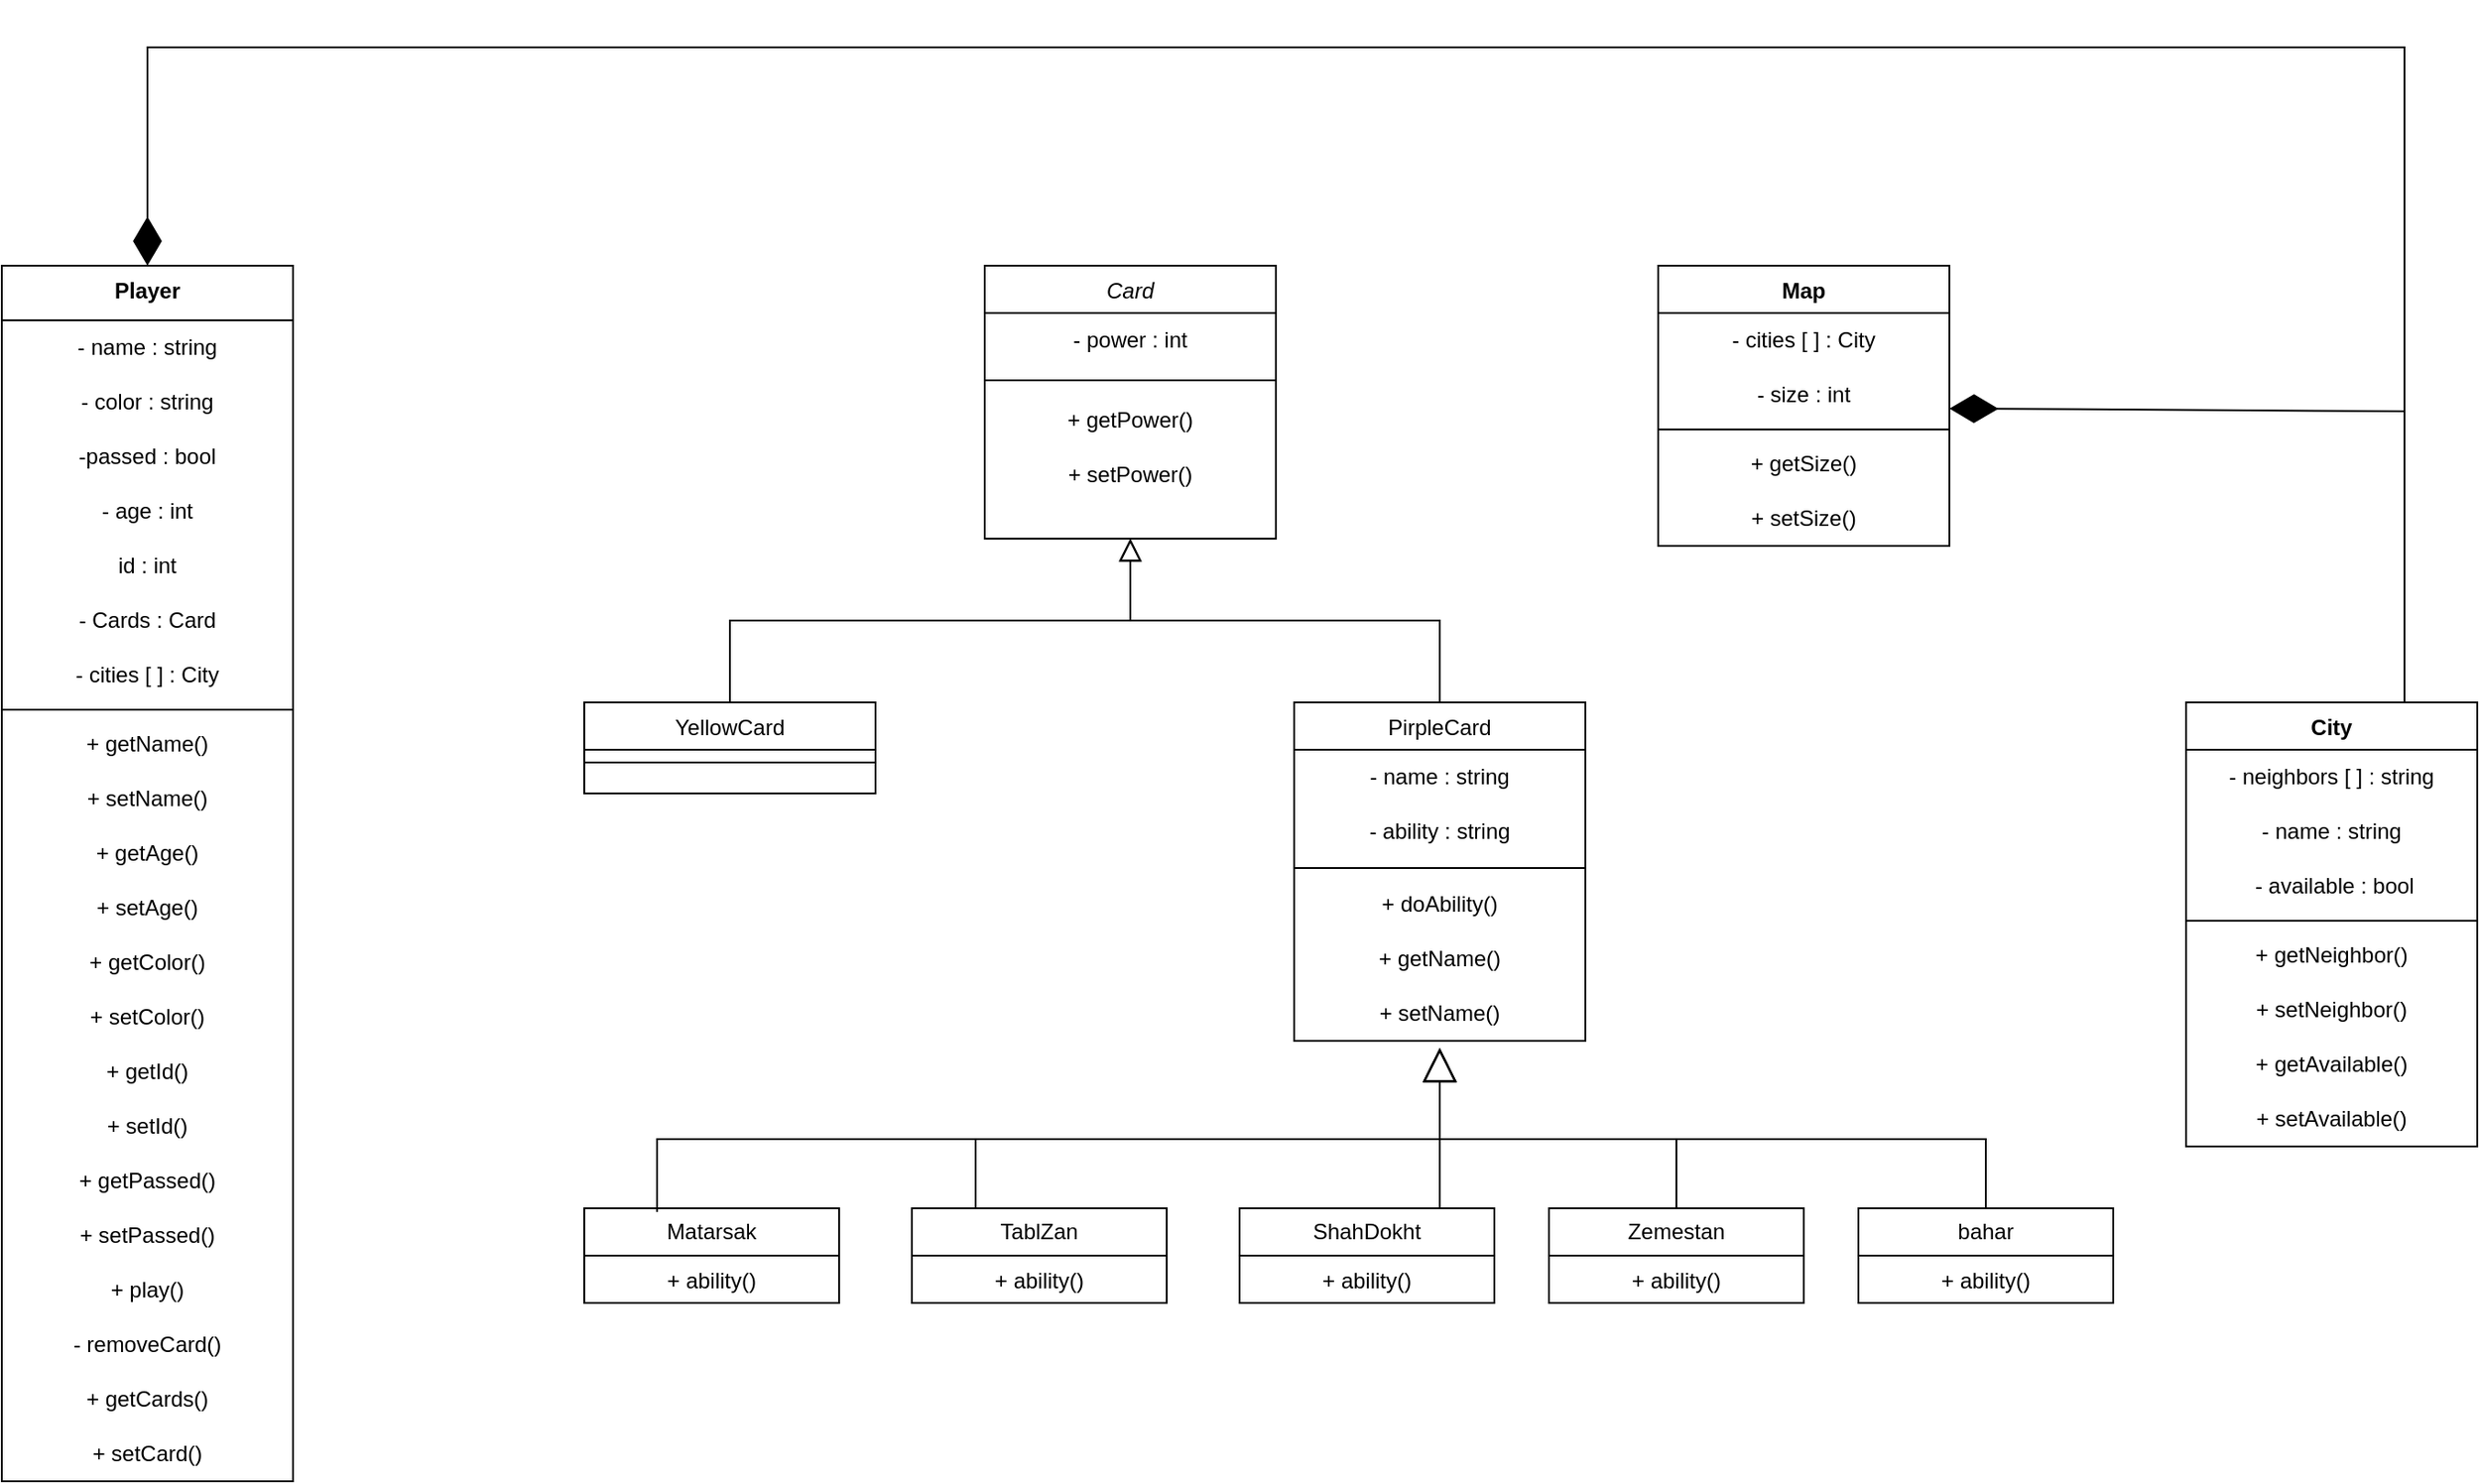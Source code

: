<mxfile version="24.4.4" type="device">
  <diagram id="C5RBs43oDa-KdzZeNtuy" name="Page-1">
    <mxGraphModel dx="1877" dy="1691" grid="1" gridSize="10" guides="1" tooltips="1" connect="1" arrows="1" fold="1" page="1" pageScale="1" pageWidth="827" pageHeight="1169" math="0" shadow="0">
      <root>
        <mxCell id="WIyWlLk6GJQsqaUBKTNV-0" />
        <mxCell id="WIyWlLk6GJQsqaUBKTNV-1" parent="WIyWlLk6GJQsqaUBKTNV-0" />
        <mxCell id="zkfFHV4jXpPFQw0GAbJ--0" value="Card" style="swimlane;fontStyle=2;align=center;verticalAlign=top;childLayout=stackLayout;horizontal=1;startSize=26;horizontalStack=0;resizeParent=1;resizeLast=0;collapsible=1;marginBottom=0;rounded=0;shadow=0;strokeWidth=1;" parent="WIyWlLk6GJQsqaUBKTNV-1" vertex="1">
          <mxGeometry x="220" y="120" width="160" height="150" as="geometry">
            <mxRectangle x="230" y="140" width="160" height="26" as="alternateBounds" />
          </mxGeometry>
        </mxCell>
        <mxCell id="Y98AIQA9uZ3q5bvzrObx-6" value="- power : int" style="text;strokeColor=none;align=center;fillColor=none;html=1;verticalAlign=middle;whiteSpace=wrap;rounded=0;" parent="zkfFHV4jXpPFQw0GAbJ--0" vertex="1">
          <mxGeometry y="26" width="160" height="30" as="geometry" />
        </mxCell>
        <mxCell id="zkfFHV4jXpPFQw0GAbJ--4" value="" style="line;html=1;strokeWidth=1;align=left;verticalAlign=middle;spacingTop=-1;spacingLeft=3;spacingRight=3;rotatable=0;labelPosition=right;points=[];portConstraint=eastwest;" parent="zkfFHV4jXpPFQw0GAbJ--0" vertex="1">
          <mxGeometry y="56" width="160" height="14" as="geometry" />
        </mxCell>
        <mxCell id="Y98AIQA9uZ3q5bvzrObx-7" value="+ getPower()" style="text;strokeColor=none;align=center;fillColor=none;html=1;verticalAlign=middle;whiteSpace=wrap;rounded=0;" parent="zkfFHV4jXpPFQw0GAbJ--0" vertex="1">
          <mxGeometry y="70" width="160" height="30" as="geometry" />
        </mxCell>
        <mxCell id="Y98AIQA9uZ3q5bvzrObx-5" value="+ setPower()" style="text;strokeColor=none;align=center;fillColor=none;html=1;verticalAlign=middle;whiteSpace=wrap;rounded=0;" parent="zkfFHV4jXpPFQw0GAbJ--0" vertex="1">
          <mxGeometry y="100" width="160" height="30" as="geometry" />
        </mxCell>
        <mxCell id="zkfFHV4jXpPFQw0GAbJ--6" value="YellowCard" style="swimlane;fontStyle=0;align=center;verticalAlign=top;childLayout=stackLayout;horizontal=1;startSize=26;horizontalStack=0;resizeParent=1;resizeLast=0;collapsible=1;marginBottom=0;rounded=0;shadow=0;strokeWidth=1;" parent="WIyWlLk6GJQsqaUBKTNV-1" vertex="1">
          <mxGeometry y="360" width="160" height="50" as="geometry">
            <mxRectangle x="130" y="380" width="160" height="26" as="alternateBounds" />
          </mxGeometry>
        </mxCell>
        <mxCell id="zkfFHV4jXpPFQw0GAbJ--9" value="" style="line;html=1;strokeWidth=1;align=left;verticalAlign=middle;spacingTop=-1;spacingLeft=3;spacingRight=3;rotatable=0;labelPosition=right;points=[];portConstraint=eastwest;" parent="zkfFHV4jXpPFQw0GAbJ--6" vertex="1">
          <mxGeometry y="26" width="160" height="14" as="geometry" />
        </mxCell>
        <mxCell id="zkfFHV4jXpPFQw0GAbJ--12" value="" style="endArrow=block;endSize=10;endFill=0;shadow=0;strokeWidth=1;rounded=0;curved=0;edgeStyle=elbowEdgeStyle;elbow=vertical;" parent="WIyWlLk6GJQsqaUBKTNV-1" source="zkfFHV4jXpPFQw0GAbJ--6" target="zkfFHV4jXpPFQw0GAbJ--0" edge="1">
          <mxGeometry width="160" relative="1" as="geometry">
            <mxPoint x="200" y="203" as="sourcePoint" />
            <mxPoint x="200" y="203" as="targetPoint" />
          </mxGeometry>
        </mxCell>
        <mxCell id="zkfFHV4jXpPFQw0GAbJ--13" value="PirpleCard" style="swimlane;fontStyle=0;align=center;verticalAlign=top;childLayout=stackLayout;horizontal=1;startSize=26;horizontalStack=0;resizeParent=1;resizeLast=0;collapsible=1;marginBottom=0;rounded=0;shadow=0;strokeWidth=1;" parent="WIyWlLk6GJQsqaUBKTNV-1" vertex="1">
          <mxGeometry x="390" y="360" width="160" height="186" as="geometry">
            <mxRectangle x="340" y="380" width="170" height="26" as="alternateBounds" />
          </mxGeometry>
        </mxCell>
        <mxCell id="Y98AIQA9uZ3q5bvzrObx-9" value="- name : string" style="text;strokeColor=none;align=center;fillColor=none;html=1;verticalAlign=middle;whiteSpace=wrap;rounded=0;" parent="zkfFHV4jXpPFQw0GAbJ--13" vertex="1">
          <mxGeometry y="26" width="160" height="30" as="geometry" />
        </mxCell>
        <mxCell id="Y98AIQA9uZ3q5bvzrObx-0" value="- ability : string" style="text;strokeColor=none;align=center;fillColor=none;html=1;verticalAlign=middle;whiteSpace=wrap;rounded=0;" parent="zkfFHV4jXpPFQw0GAbJ--13" vertex="1">
          <mxGeometry y="56" width="160" height="30" as="geometry" />
        </mxCell>
        <mxCell id="zkfFHV4jXpPFQw0GAbJ--15" value="" style="line;html=1;strokeWidth=1;align=left;verticalAlign=middle;spacingTop=-1;spacingLeft=3;spacingRight=3;rotatable=0;labelPosition=right;points=[];portConstraint=eastwest;" parent="zkfFHV4jXpPFQw0GAbJ--13" vertex="1">
          <mxGeometry y="86" width="160" height="10" as="geometry" />
        </mxCell>
        <mxCell id="Y98AIQA9uZ3q5bvzrObx-8" value="+ doAbility()" style="text;strokeColor=none;align=center;fillColor=none;html=1;verticalAlign=middle;whiteSpace=wrap;rounded=0;" parent="zkfFHV4jXpPFQw0GAbJ--13" vertex="1">
          <mxGeometry y="96" width="160" height="30" as="geometry" />
        </mxCell>
        <mxCell id="Y98AIQA9uZ3q5bvzrObx-30" value="+ getName()" style="text;strokeColor=none;align=center;fillColor=none;html=1;verticalAlign=middle;whiteSpace=wrap;rounded=0;" parent="zkfFHV4jXpPFQw0GAbJ--13" vertex="1">
          <mxGeometry y="126" width="160" height="30" as="geometry" />
        </mxCell>
        <mxCell id="Y98AIQA9uZ3q5bvzrObx-31" value="+ setName()" style="text;strokeColor=none;align=center;fillColor=none;html=1;verticalAlign=middle;whiteSpace=wrap;rounded=0;" parent="zkfFHV4jXpPFQw0GAbJ--13" vertex="1">
          <mxGeometry y="156" width="160" height="30" as="geometry" />
        </mxCell>
        <mxCell id="zkfFHV4jXpPFQw0GAbJ--16" value="" style="endArrow=block;endSize=10;endFill=0;shadow=0;strokeWidth=1;rounded=0;curved=0;edgeStyle=elbowEdgeStyle;elbow=vertical;" parent="WIyWlLk6GJQsqaUBKTNV-1" source="zkfFHV4jXpPFQw0GAbJ--13" target="zkfFHV4jXpPFQw0GAbJ--0" edge="1">
          <mxGeometry width="160" relative="1" as="geometry">
            <mxPoint x="210" y="373" as="sourcePoint" />
            <mxPoint x="310" y="271" as="targetPoint" />
          </mxGeometry>
        </mxCell>
        <mxCell id="Y98AIQA9uZ3q5bvzrObx-14" value="Map" style="swimlane;fontStyle=1;align=center;verticalAlign=top;childLayout=stackLayout;horizontal=1;startSize=26;horizontalStack=0;resizeParent=1;resizeParentMax=0;resizeLast=0;collapsible=1;marginBottom=0;whiteSpace=wrap;html=1;" parent="WIyWlLk6GJQsqaUBKTNV-1" vertex="1">
          <mxGeometry x="590" y="120" width="160" height="154" as="geometry" />
        </mxCell>
        <mxCell id="Y98AIQA9uZ3q5bvzrObx-18" value="- cities [ ] : City" style="text;strokeColor=none;align=center;fillColor=none;html=1;verticalAlign=middle;whiteSpace=wrap;rounded=0;" parent="Y98AIQA9uZ3q5bvzrObx-14" vertex="1">
          <mxGeometry y="26" width="160" height="30" as="geometry" />
        </mxCell>
        <mxCell id="Y98AIQA9uZ3q5bvzrObx-19" value="- size : int" style="text;strokeColor=none;align=center;fillColor=none;html=1;verticalAlign=middle;whiteSpace=wrap;rounded=0;" parent="Y98AIQA9uZ3q5bvzrObx-14" vertex="1">
          <mxGeometry y="56" width="160" height="30" as="geometry" />
        </mxCell>
        <mxCell id="Y98AIQA9uZ3q5bvzrObx-16" value="" style="line;strokeWidth=1;fillColor=none;align=left;verticalAlign=middle;spacingTop=-1;spacingLeft=3;spacingRight=3;rotatable=0;labelPosition=right;points=[];portConstraint=eastwest;strokeColor=inherit;" parent="Y98AIQA9uZ3q5bvzrObx-14" vertex="1">
          <mxGeometry y="86" width="160" height="8" as="geometry" />
        </mxCell>
        <mxCell id="Y98AIQA9uZ3q5bvzrObx-20" value="+ getSize()" style="text;strokeColor=none;align=center;fillColor=none;html=1;verticalAlign=middle;whiteSpace=wrap;rounded=0;" parent="Y98AIQA9uZ3q5bvzrObx-14" vertex="1">
          <mxGeometry y="94" width="160" height="30" as="geometry" />
        </mxCell>
        <mxCell id="Y98AIQA9uZ3q5bvzrObx-21" value="+ setSize()" style="text;strokeColor=none;align=center;fillColor=none;html=1;verticalAlign=middle;whiteSpace=wrap;rounded=0;" parent="Y98AIQA9uZ3q5bvzrObx-14" vertex="1">
          <mxGeometry y="124" width="160" height="30" as="geometry" />
        </mxCell>
        <mxCell id="Y98AIQA9uZ3q5bvzrObx-26" value="Player" style="swimlane;fontStyle=1;align=center;verticalAlign=top;childLayout=stackLayout;horizontal=1;startSize=30;horizontalStack=0;resizeParent=1;resizeParentMax=0;resizeLast=0;collapsible=1;marginBottom=0;whiteSpace=wrap;html=1;" parent="WIyWlLk6GJQsqaUBKTNV-1" vertex="1">
          <mxGeometry x="-320" y="120" width="160" height="668" as="geometry" />
        </mxCell>
        <mxCell id="Y98AIQA9uZ3q5bvzrObx-48" value="- name : string" style="text;strokeColor=none;align=center;fillColor=none;html=1;verticalAlign=middle;whiteSpace=wrap;rounded=0;" parent="Y98AIQA9uZ3q5bvzrObx-26" vertex="1">
          <mxGeometry y="30" width="160" height="30" as="geometry" />
        </mxCell>
        <mxCell id="Y98AIQA9uZ3q5bvzrObx-49" value="- color : string" style="text;strokeColor=none;align=center;fillColor=none;html=1;verticalAlign=middle;whiteSpace=wrap;rounded=0;" parent="Y98AIQA9uZ3q5bvzrObx-26" vertex="1">
          <mxGeometry y="60" width="160" height="30" as="geometry" />
        </mxCell>
        <mxCell id="Y98AIQA9uZ3q5bvzrObx-50" value="-passed : bool" style="text;strokeColor=none;align=center;fillColor=none;html=1;verticalAlign=middle;whiteSpace=wrap;rounded=0;" parent="Y98AIQA9uZ3q5bvzrObx-26" vertex="1">
          <mxGeometry y="90" width="160" height="30" as="geometry" />
        </mxCell>
        <mxCell id="Y98AIQA9uZ3q5bvzrObx-51" value="- age : int" style="text;strokeColor=none;align=center;fillColor=none;html=1;verticalAlign=middle;whiteSpace=wrap;rounded=0;" parent="Y98AIQA9uZ3q5bvzrObx-26" vertex="1">
          <mxGeometry y="120" width="160" height="30" as="geometry" />
        </mxCell>
        <mxCell id="Y98AIQA9uZ3q5bvzrObx-52" value="id : int" style="text;strokeColor=none;align=center;fillColor=none;html=1;verticalAlign=middle;whiteSpace=wrap;rounded=0;" parent="Y98AIQA9uZ3q5bvzrObx-26" vertex="1">
          <mxGeometry y="150" width="160" height="30" as="geometry" />
        </mxCell>
        <mxCell id="Y98AIQA9uZ3q5bvzrObx-65" value="- Cards : Card" style="text;strokeColor=none;align=center;fillColor=none;html=1;verticalAlign=middle;whiteSpace=wrap;rounded=0;" parent="Y98AIQA9uZ3q5bvzrObx-26" vertex="1">
          <mxGeometry y="180" width="160" height="30" as="geometry" />
        </mxCell>
        <mxCell id="kwKwa-wbNNJrlp5Qnl6y-41" value="- cities [ ] : City" style="text;strokeColor=none;align=center;fillColor=none;html=1;verticalAlign=middle;whiteSpace=wrap;rounded=0;" vertex="1" parent="Y98AIQA9uZ3q5bvzrObx-26">
          <mxGeometry y="210" width="160" height="30" as="geometry" />
        </mxCell>
        <mxCell id="Y98AIQA9uZ3q5bvzrObx-28" value="" style="line;strokeWidth=1;fillColor=none;align=left;verticalAlign=middle;spacingTop=-1;spacingLeft=3;spacingRight=3;rotatable=0;labelPosition=right;points=[];portConstraint=eastwest;strokeColor=inherit;" parent="Y98AIQA9uZ3q5bvzrObx-26" vertex="1">
          <mxGeometry y="240" width="160" height="8" as="geometry" />
        </mxCell>
        <mxCell id="Y98AIQA9uZ3q5bvzrObx-53" value="+ getName()" style="text;strokeColor=none;align=center;fillColor=none;html=1;verticalAlign=middle;whiteSpace=wrap;rounded=0;" parent="Y98AIQA9uZ3q5bvzrObx-26" vertex="1">
          <mxGeometry y="248" width="160" height="30" as="geometry" />
        </mxCell>
        <mxCell id="Y98AIQA9uZ3q5bvzrObx-54" value="+ setName()" style="text;strokeColor=none;align=center;fillColor=none;html=1;verticalAlign=middle;whiteSpace=wrap;rounded=0;" parent="Y98AIQA9uZ3q5bvzrObx-26" vertex="1">
          <mxGeometry y="278" width="160" height="30" as="geometry" />
        </mxCell>
        <mxCell id="Y98AIQA9uZ3q5bvzrObx-55" value="+ getAge()" style="text;strokeColor=none;align=center;fillColor=none;html=1;verticalAlign=middle;whiteSpace=wrap;rounded=0;" parent="Y98AIQA9uZ3q5bvzrObx-26" vertex="1">
          <mxGeometry y="308" width="160" height="30" as="geometry" />
        </mxCell>
        <mxCell id="Y98AIQA9uZ3q5bvzrObx-56" value="+ setAge()" style="text;strokeColor=none;align=center;fillColor=none;html=1;verticalAlign=middle;whiteSpace=wrap;rounded=0;" parent="Y98AIQA9uZ3q5bvzrObx-26" vertex="1">
          <mxGeometry y="338" width="160" height="30" as="geometry" />
        </mxCell>
        <mxCell id="Y98AIQA9uZ3q5bvzrObx-57" value="+ getColor()" style="text;strokeColor=none;align=center;fillColor=none;html=1;verticalAlign=middle;whiteSpace=wrap;rounded=0;" parent="Y98AIQA9uZ3q5bvzrObx-26" vertex="1">
          <mxGeometry y="368" width="160" height="30" as="geometry" />
        </mxCell>
        <mxCell id="Y98AIQA9uZ3q5bvzrObx-58" value="+ setColor()" style="text;strokeColor=none;align=center;fillColor=none;html=1;verticalAlign=middle;whiteSpace=wrap;rounded=0;" parent="Y98AIQA9uZ3q5bvzrObx-26" vertex="1">
          <mxGeometry y="398" width="160" height="30" as="geometry" />
        </mxCell>
        <mxCell id="Y98AIQA9uZ3q5bvzrObx-59" value="+ getId()" style="text;strokeColor=none;align=center;fillColor=none;html=1;verticalAlign=middle;whiteSpace=wrap;rounded=0;" parent="Y98AIQA9uZ3q5bvzrObx-26" vertex="1">
          <mxGeometry y="428" width="160" height="30" as="geometry" />
        </mxCell>
        <mxCell id="Y98AIQA9uZ3q5bvzrObx-60" value="+ setId()" style="text;strokeColor=none;align=center;fillColor=none;html=1;verticalAlign=middle;whiteSpace=wrap;rounded=0;" parent="Y98AIQA9uZ3q5bvzrObx-26" vertex="1">
          <mxGeometry y="458" width="160" height="30" as="geometry" />
        </mxCell>
        <mxCell id="Y98AIQA9uZ3q5bvzrObx-61" value="+ getPassed()" style="text;strokeColor=none;align=center;fillColor=none;html=1;verticalAlign=middle;whiteSpace=wrap;rounded=0;" parent="Y98AIQA9uZ3q5bvzrObx-26" vertex="1">
          <mxGeometry y="488" width="160" height="30" as="geometry" />
        </mxCell>
        <mxCell id="Y98AIQA9uZ3q5bvzrObx-62" value="+ setPassed()" style="text;strokeColor=none;align=center;fillColor=none;html=1;verticalAlign=middle;whiteSpace=wrap;rounded=0;" parent="Y98AIQA9uZ3q5bvzrObx-26" vertex="1">
          <mxGeometry y="518" width="160" height="30" as="geometry" />
        </mxCell>
        <mxCell id="Y98AIQA9uZ3q5bvzrObx-63" value="+ play()" style="text;strokeColor=none;align=center;fillColor=none;html=1;verticalAlign=middle;whiteSpace=wrap;rounded=0;" parent="Y98AIQA9uZ3q5bvzrObx-26" vertex="1">
          <mxGeometry y="548" width="160" height="30" as="geometry" />
        </mxCell>
        <mxCell id="Y98AIQA9uZ3q5bvzrObx-66" value="- removeCard()" style="text;strokeColor=none;align=center;fillColor=none;html=1;verticalAlign=middle;whiteSpace=wrap;rounded=0;" parent="Y98AIQA9uZ3q5bvzrObx-26" vertex="1">
          <mxGeometry y="578" width="160" height="30" as="geometry" />
        </mxCell>
        <mxCell id="Y98AIQA9uZ3q5bvzrObx-67" value="+ getCards()" style="text;strokeColor=none;align=center;fillColor=none;html=1;verticalAlign=middle;whiteSpace=wrap;rounded=0;" parent="Y98AIQA9uZ3q5bvzrObx-26" vertex="1">
          <mxGeometry y="608" width="160" height="30" as="geometry" />
        </mxCell>
        <mxCell id="Y98AIQA9uZ3q5bvzrObx-68" value="+ setCard()" style="text;strokeColor=none;align=center;fillColor=none;html=1;verticalAlign=middle;whiteSpace=wrap;rounded=0;" parent="Y98AIQA9uZ3q5bvzrObx-26" vertex="1">
          <mxGeometry y="638" width="160" height="30" as="geometry" />
        </mxCell>
        <mxCell id="Y98AIQA9uZ3q5bvzrObx-32" value="City" style="swimlane;fontStyle=1;align=center;verticalAlign=top;childLayout=stackLayout;horizontal=1;startSize=26;horizontalStack=0;resizeParent=1;resizeParentMax=0;resizeLast=0;collapsible=1;marginBottom=0;whiteSpace=wrap;html=1;" parent="WIyWlLk6GJQsqaUBKTNV-1" vertex="1">
          <mxGeometry x="880" y="360" width="160" height="244" as="geometry" />
        </mxCell>
        <mxCell id="Y98AIQA9uZ3q5bvzrObx-37" value="- neighbors [ ] : string" style="text;strokeColor=none;align=center;fillColor=none;html=1;verticalAlign=middle;whiteSpace=wrap;rounded=0;" parent="Y98AIQA9uZ3q5bvzrObx-32" vertex="1">
          <mxGeometry y="26" width="160" height="30" as="geometry" />
        </mxCell>
        <mxCell id="Y98AIQA9uZ3q5bvzrObx-39" value="- name : string" style="text;strokeColor=none;align=center;fillColor=none;html=1;verticalAlign=middle;whiteSpace=wrap;rounded=0;" parent="Y98AIQA9uZ3q5bvzrObx-32" vertex="1">
          <mxGeometry y="56" width="160" height="30" as="geometry" />
        </mxCell>
        <mxCell id="Y98AIQA9uZ3q5bvzrObx-40" value="&amp;nbsp;- available : bool" style="text;strokeColor=none;align=center;fillColor=none;html=1;verticalAlign=middle;whiteSpace=wrap;rounded=0;" parent="Y98AIQA9uZ3q5bvzrObx-32" vertex="1">
          <mxGeometry y="86" width="160" height="30" as="geometry" />
        </mxCell>
        <mxCell id="Y98AIQA9uZ3q5bvzrObx-34" value="" style="line;strokeWidth=1;fillColor=none;align=left;verticalAlign=middle;spacingTop=-1;spacingLeft=3;spacingRight=3;rotatable=0;labelPosition=right;points=[];portConstraint=eastwest;strokeColor=inherit;" parent="Y98AIQA9uZ3q5bvzrObx-32" vertex="1">
          <mxGeometry y="116" width="160" height="8" as="geometry" />
        </mxCell>
        <mxCell id="Y98AIQA9uZ3q5bvzrObx-36" value="+ getNeighbor()" style="text;strokeColor=none;align=center;fillColor=none;html=1;verticalAlign=middle;whiteSpace=wrap;rounded=0;" parent="Y98AIQA9uZ3q5bvzrObx-32" vertex="1">
          <mxGeometry y="124" width="160" height="30" as="geometry" />
        </mxCell>
        <mxCell id="Y98AIQA9uZ3q5bvzrObx-38" value="+ setNeighbor()" style="text;strokeColor=none;align=center;fillColor=none;html=1;verticalAlign=middle;whiteSpace=wrap;rounded=0;" parent="Y98AIQA9uZ3q5bvzrObx-32" vertex="1">
          <mxGeometry y="154" width="160" height="30" as="geometry" />
        </mxCell>
        <mxCell id="Y98AIQA9uZ3q5bvzrObx-42" value="+ getAvailable()" style="text;strokeColor=none;align=center;fillColor=none;html=1;verticalAlign=middle;whiteSpace=wrap;rounded=0;" parent="Y98AIQA9uZ3q5bvzrObx-32" vertex="1">
          <mxGeometry y="184" width="160" height="30" as="geometry" />
        </mxCell>
        <mxCell id="Y98AIQA9uZ3q5bvzrObx-41" value="+ setAvailable()" style="text;strokeColor=none;align=center;fillColor=none;html=1;verticalAlign=middle;whiteSpace=wrap;rounded=0;" parent="Y98AIQA9uZ3q5bvzrObx-32" vertex="1">
          <mxGeometry y="214" width="160" height="30" as="geometry" />
        </mxCell>
        <mxCell id="Y98AIQA9uZ3q5bvzrObx-47" value="" style="endArrow=diamondThin;endFill=1;endSize=24;html=1;rounded=0;exitX=0.75;exitY=0;exitDx=0;exitDy=0;entryX=1;entryY=0.75;entryDx=0;entryDy=0;" parent="WIyWlLk6GJQsqaUBKTNV-1" source="Y98AIQA9uZ3q5bvzrObx-32" target="Y98AIQA9uZ3q5bvzrObx-19" edge="1">
          <mxGeometry width="160" relative="1" as="geometry">
            <mxPoint x="770" y="320" as="sourcePoint" />
            <mxPoint x="930" y="320" as="targetPoint" />
            <Array as="points">
              <mxPoint x="1000" y="200" />
            </Array>
          </mxGeometry>
        </mxCell>
        <mxCell id="kwKwa-wbNNJrlp5Qnl6y-21" value="TablZan" style="swimlane;fontStyle=0;childLayout=stackLayout;horizontal=1;startSize=26;fillColor=none;horizontalStack=0;resizeParent=1;resizeParentMax=0;resizeLast=0;collapsible=1;marginBottom=0;whiteSpace=wrap;html=1;" vertex="1" parent="WIyWlLk6GJQsqaUBKTNV-1">
          <mxGeometry x="180" y="638" width="140" height="52" as="geometry" />
        </mxCell>
        <mxCell id="kwKwa-wbNNJrlp5Qnl6y-22" value="+ ability()" style="text;strokeColor=none;fillColor=none;align=center;verticalAlign=top;spacingLeft=4;spacingRight=4;overflow=hidden;rotatable=0;points=[[0,0.5],[1,0.5]];portConstraint=eastwest;whiteSpace=wrap;html=1;" vertex="1" parent="kwKwa-wbNNJrlp5Qnl6y-21">
          <mxGeometry y="26" width="140" height="26" as="geometry" />
        </mxCell>
        <mxCell id="kwKwa-wbNNJrlp5Qnl6y-23" value="ShahDokht" style="swimlane;fontStyle=0;childLayout=stackLayout;horizontal=1;startSize=26;fillColor=none;horizontalStack=0;resizeParent=1;resizeParentMax=0;resizeLast=0;collapsible=1;marginBottom=0;whiteSpace=wrap;html=1;" vertex="1" parent="WIyWlLk6GJQsqaUBKTNV-1">
          <mxGeometry x="360" y="638" width="140" height="52" as="geometry" />
        </mxCell>
        <mxCell id="kwKwa-wbNNJrlp5Qnl6y-24" value="+ ability()" style="text;strokeColor=none;fillColor=none;align=center;verticalAlign=top;spacingLeft=4;spacingRight=4;overflow=hidden;rotatable=0;points=[[0,0.5],[1,0.5]];portConstraint=eastwest;whiteSpace=wrap;html=1;" vertex="1" parent="kwKwa-wbNNJrlp5Qnl6y-23">
          <mxGeometry y="26" width="140" height="26" as="geometry" />
        </mxCell>
        <mxCell id="kwKwa-wbNNJrlp5Qnl6y-25" value="Zemestan" style="swimlane;fontStyle=0;childLayout=stackLayout;horizontal=1;startSize=26;fillColor=none;horizontalStack=0;resizeParent=1;resizeParentMax=0;resizeLast=0;collapsible=1;marginBottom=0;whiteSpace=wrap;html=1;" vertex="1" parent="WIyWlLk6GJQsqaUBKTNV-1">
          <mxGeometry x="530" y="638" width="140" height="52" as="geometry" />
        </mxCell>
        <mxCell id="kwKwa-wbNNJrlp5Qnl6y-26" value="+ ability()" style="text;strokeColor=none;fillColor=none;align=center;verticalAlign=top;spacingLeft=4;spacingRight=4;overflow=hidden;rotatable=0;points=[[0,0.5],[1,0.5]];portConstraint=eastwest;whiteSpace=wrap;html=1;" vertex="1" parent="kwKwa-wbNNJrlp5Qnl6y-25">
          <mxGeometry y="26" width="140" height="26" as="geometry" />
        </mxCell>
        <mxCell id="kwKwa-wbNNJrlp5Qnl6y-27" value="Matarsak" style="swimlane;fontStyle=0;childLayout=stackLayout;horizontal=1;startSize=26;fillColor=none;horizontalStack=0;resizeParent=1;resizeParentMax=0;resizeLast=0;collapsible=1;marginBottom=0;whiteSpace=wrap;html=1;" vertex="1" parent="WIyWlLk6GJQsqaUBKTNV-1">
          <mxGeometry y="638" width="140" height="52" as="geometry" />
        </mxCell>
        <mxCell id="kwKwa-wbNNJrlp5Qnl6y-28" value="+ ability()" style="text;strokeColor=none;fillColor=none;align=center;verticalAlign=top;spacingLeft=4;spacingRight=4;overflow=hidden;rotatable=0;points=[[0,0.5],[1,0.5]];portConstraint=eastwest;whiteSpace=wrap;html=1;" vertex="1" parent="kwKwa-wbNNJrlp5Qnl6y-27">
          <mxGeometry y="26" width="140" height="26" as="geometry" />
        </mxCell>
        <mxCell id="kwKwa-wbNNJrlp5Qnl6y-5" value="bahar" style="swimlane;fontStyle=0;childLayout=stackLayout;horizontal=1;startSize=26;fillColor=none;horizontalStack=0;resizeParent=1;resizeParentMax=0;resizeLast=0;collapsible=1;marginBottom=0;whiteSpace=wrap;html=1;" vertex="1" parent="WIyWlLk6GJQsqaUBKTNV-1">
          <mxGeometry x="700" y="638" width="140" height="52" as="geometry" />
        </mxCell>
        <mxCell id="kwKwa-wbNNJrlp5Qnl6y-6" value="+ ability()" style="text;strokeColor=none;fillColor=none;align=center;verticalAlign=top;spacingLeft=4;spacingRight=4;overflow=hidden;rotatable=0;points=[[0,0.5],[1,0.5]];portConstraint=eastwest;whiteSpace=wrap;html=1;" vertex="1" parent="kwKwa-wbNNJrlp5Qnl6y-5">
          <mxGeometry y="26" width="140" height="26" as="geometry" />
        </mxCell>
        <mxCell id="kwKwa-wbNNJrlp5Qnl6y-36" value="" style="endArrow=block;endSize=16;endFill=0;html=1;rounded=0;" edge="1" parent="WIyWlLk6GJQsqaUBKTNV-1">
          <mxGeometry x="0.192" y="40" width="160" relative="1" as="geometry">
            <mxPoint x="40" y="640" as="sourcePoint" />
            <mxPoint x="470" y="550" as="targetPoint" />
            <Array as="points">
              <mxPoint x="40" y="600" />
              <mxPoint x="470" y="600" />
            </Array>
            <mxPoint as="offset" />
          </mxGeometry>
        </mxCell>
        <mxCell id="kwKwa-wbNNJrlp5Qnl6y-37" value="" style="endArrow=block;endSize=16;endFill=0;html=1;rounded=0;exitX=0.25;exitY=0;exitDx=0;exitDy=0;" edge="1" parent="WIyWlLk6GJQsqaUBKTNV-1" source="kwKwa-wbNNJrlp5Qnl6y-21">
          <mxGeometry x="0.192" y="40" width="160" relative="1" as="geometry">
            <mxPoint x="215" y="630" as="sourcePoint" />
            <mxPoint x="470" y="550" as="targetPoint" />
            <Array as="points">
              <mxPoint x="215" y="600" />
              <mxPoint x="470" y="600" />
            </Array>
            <mxPoint as="offset" />
          </mxGeometry>
        </mxCell>
        <mxCell id="kwKwa-wbNNJrlp5Qnl6y-38" value="" style="endArrow=block;endSize=16;endFill=0;html=1;rounded=0;exitX=0.25;exitY=0;exitDx=0;exitDy=0;" edge="1" parent="WIyWlLk6GJQsqaUBKTNV-1">
          <mxGeometry x="0.192" y="40" width="160" relative="1" as="geometry">
            <mxPoint x="470" y="638" as="sourcePoint" />
            <mxPoint x="470" y="550" as="targetPoint" />
            <Array as="points">
              <mxPoint x="470" y="600" />
            </Array>
            <mxPoint as="offset" />
          </mxGeometry>
        </mxCell>
        <mxCell id="kwKwa-wbNNJrlp5Qnl6y-39" value="" style="endArrow=block;endSize=16;endFill=0;html=1;rounded=0;exitX=0.5;exitY=0;exitDx=0;exitDy=0;" edge="1" parent="WIyWlLk6GJQsqaUBKTNV-1" source="kwKwa-wbNNJrlp5Qnl6y-25">
          <mxGeometry x="0.192" y="40" width="160" relative="1" as="geometry">
            <mxPoint x="600" y="600" as="sourcePoint" />
            <mxPoint x="470" y="550" as="targetPoint" />
            <Array as="points">
              <mxPoint x="600" y="600" />
              <mxPoint x="470" y="600" />
            </Array>
            <mxPoint as="offset" />
          </mxGeometry>
        </mxCell>
        <mxCell id="kwKwa-wbNNJrlp5Qnl6y-40" value="" style="endArrow=block;endSize=16;endFill=0;html=1;rounded=0;exitX=0.5;exitY=0;exitDx=0;exitDy=0;" edge="1" parent="WIyWlLk6GJQsqaUBKTNV-1">
          <mxGeometry x="0.192" y="40" width="160" relative="1" as="geometry">
            <mxPoint x="770" y="638" as="sourcePoint" />
            <mxPoint x="470" y="550" as="targetPoint" />
            <Array as="points">
              <mxPoint x="770" y="600" />
              <mxPoint x="470" y="600" />
            </Array>
            <mxPoint as="offset" />
          </mxGeometry>
        </mxCell>
        <mxCell id="kwKwa-wbNNJrlp5Qnl6y-42" value="" style="endArrow=diamondThin;endFill=1;endSize=24;html=1;rounded=0;entryX=0.5;entryY=0;entryDx=0;entryDy=0;" edge="1" parent="WIyWlLk6GJQsqaUBKTNV-1" target="Y98AIQA9uZ3q5bvzrObx-26">
          <mxGeometry width="160" relative="1" as="geometry">
            <mxPoint x="1000" y="360" as="sourcePoint" />
            <mxPoint x="-240" as="targetPoint" />
            <Array as="points">
              <mxPoint x="1000" />
              <mxPoint x="-240" />
            </Array>
          </mxGeometry>
        </mxCell>
      </root>
    </mxGraphModel>
  </diagram>
</mxfile>
